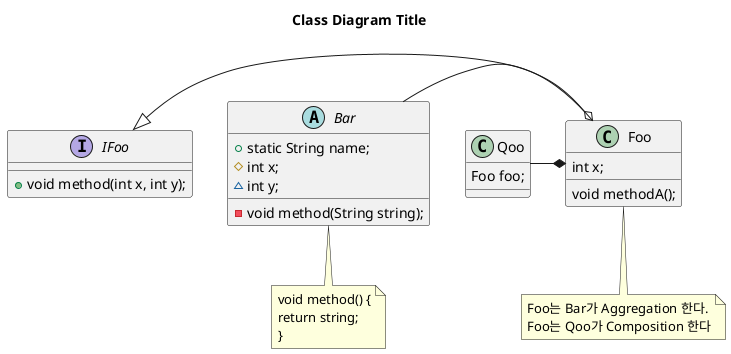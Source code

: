 @startuml

interface IFoo{
    + void method(int x, int y);

}

abstract class Bar{
   + static String name;
   # int x;
   ~ int y;
   - void method(String string);
}
class Qoo{
    Foo foo;
}
class Foo{
    int x;
    void methodA();
}

Foo -left|> IFoo
Bar -o Foo
Qoo -right* Foo

title Class Diagram Title

note bottom of Bar
 void method() {
 return string;
 }
end note

note bottom of Foo
Foo는 Bar가 Aggregation 한다.
Foo는 Qoo가 Composition 한다
end note


@enduml